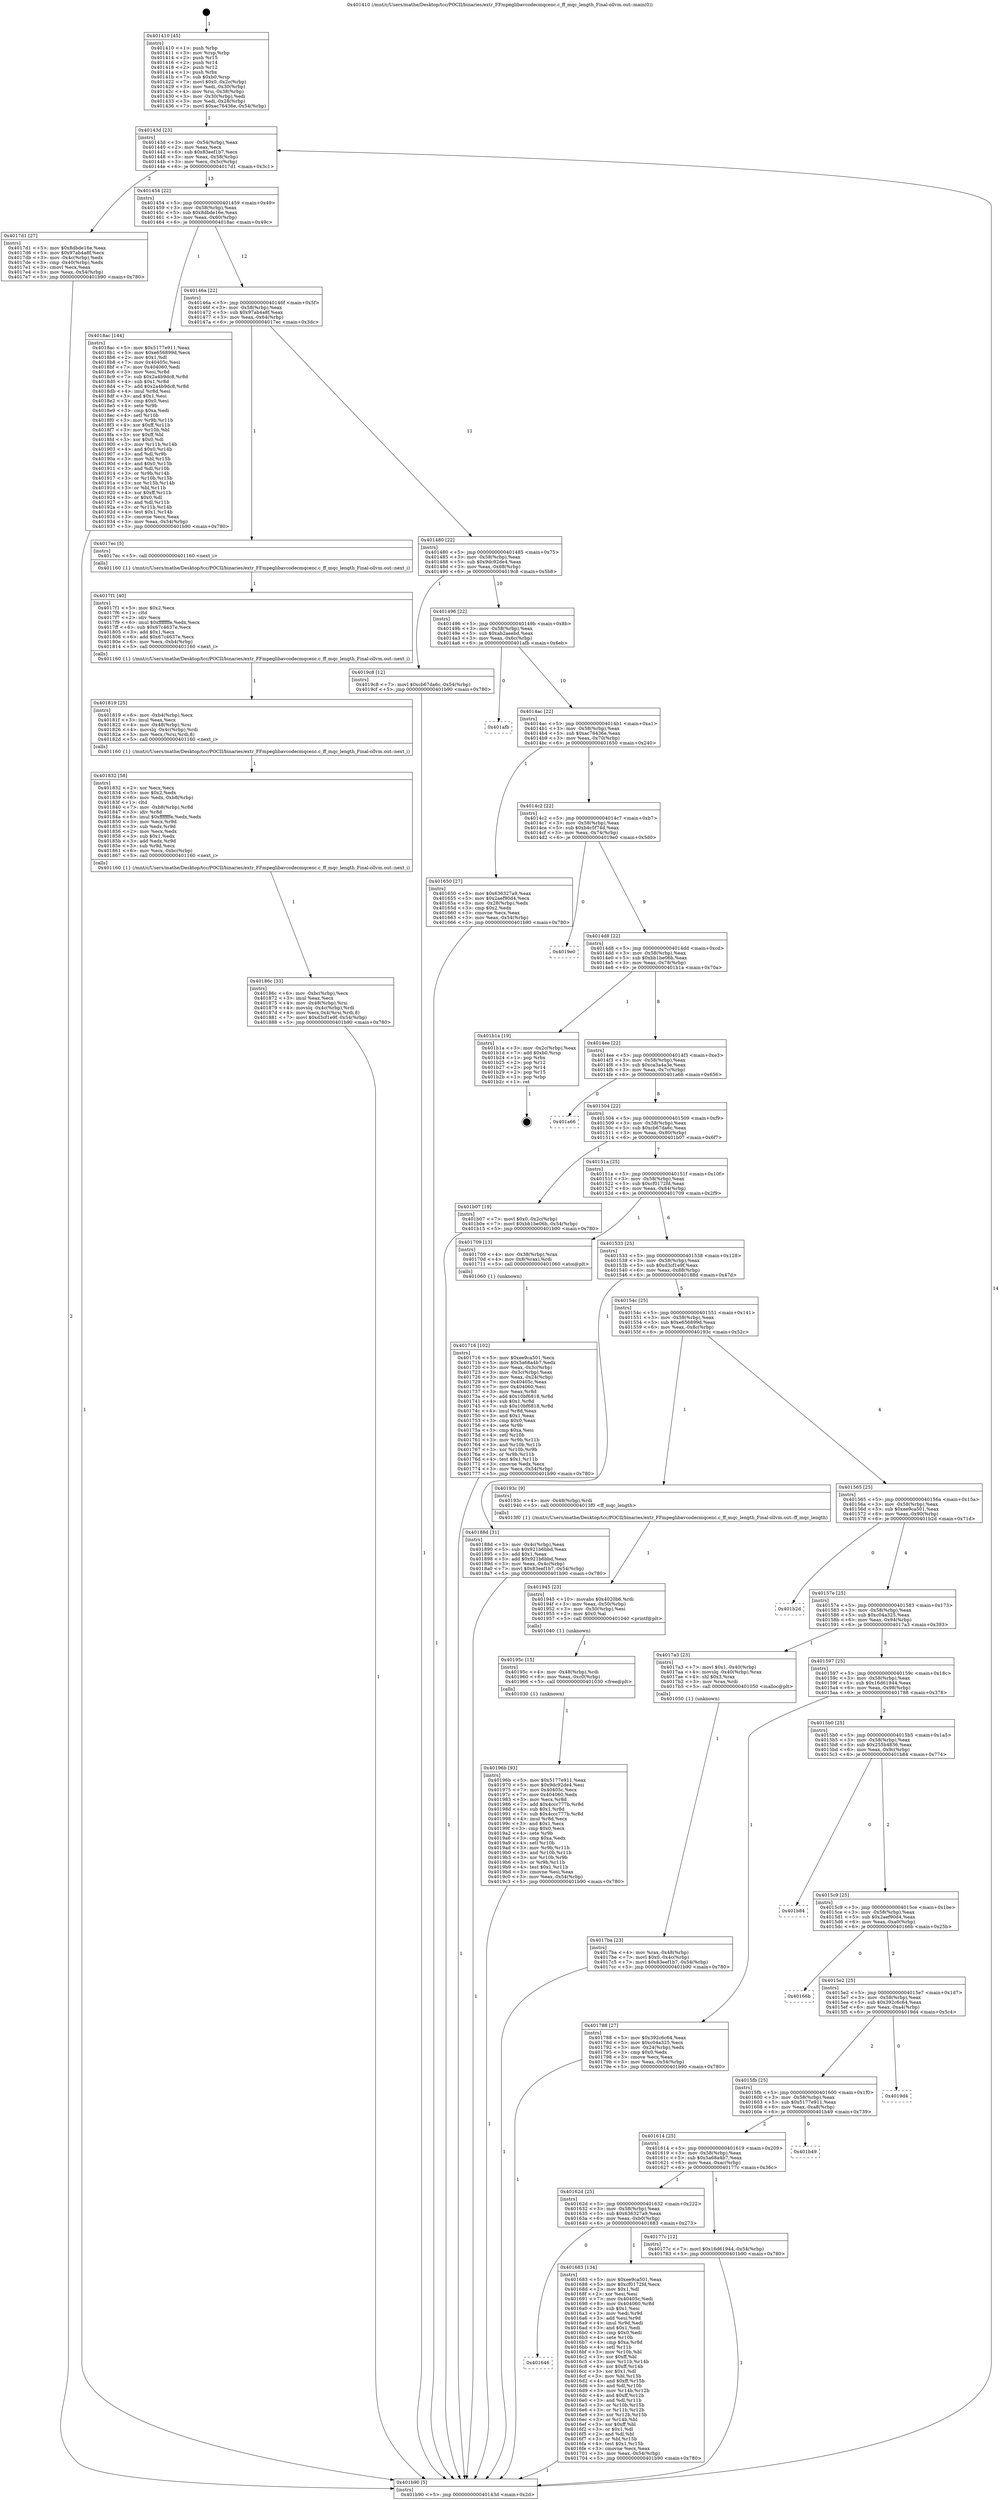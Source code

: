digraph "0x401410" {
  label = "0x401410 (/mnt/c/Users/mathe/Desktop/tcc/POCII/binaries/extr_FFmpeglibavcodecmqcenc.c_ff_mqc_length_Final-ollvm.out::main(0))"
  labelloc = "t"
  node[shape=record]

  Entry [label="",width=0.3,height=0.3,shape=circle,fillcolor=black,style=filled]
  "0x40143d" [label="{
     0x40143d [23]\l
     | [instrs]\l
     &nbsp;&nbsp;0x40143d \<+3\>: mov -0x54(%rbp),%eax\l
     &nbsp;&nbsp;0x401440 \<+2\>: mov %eax,%ecx\l
     &nbsp;&nbsp;0x401442 \<+6\>: sub $0x83eef1b7,%ecx\l
     &nbsp;&nbsp;0x401448 \<+3\>: mov %eax,-0x58(%rbp)\l
     &nbsp;&nbsp;0x40144b \<+3\>: mov %ecx,-0x5c(%rbp)\l
     &nbsp;&nbsp;0x40144e \<+6\>: je 00000000004017d1 \<main+0x3c1\>\l
  }"]
  "0x4017d1" [label="{
     0x4017d1 [27]\l
     | [instrs]\l
     &nbsp;&nbsp;0x4017d1 \<+5\>: mov $0x8dbde16e,%eax\l
     &nbsp;&nbsp;0x4017d6 \<+5\>: mov $0x97ab4a8f,%ecx\l
     &nbsp;&nbsp;0x4017db \<+3\>: mov -0x4c(%rbp),%edx\l
     &nbsp;&nbsp;0x4017de \<+3\>: cmp -0x40(%rbp),%edx\l
     &nbsp;&nbsp;0x4017e1 \<+3\>: cmovl %ecx,%eax\l
     &nbsp;&nbsp;0x4017e4 \<+3\>: mov %eax,-0x54(%rbp)\l
     &nbsp;&nbsp;0x4017e7 \<+5\>: jmp 0000000000401b90 \<main+0x780\>\l
  }"]
  "0x401454" [label="{
     0x401454 [22]\l
     | [instrs]\l
     &nbsp;&nbsp;0x401454 \<+5\>: jmp 0000000000401459 \<main+0x49\>\l
     &nbsp;&nbsp;0x401459 \<+3\>: mov -0x58(%rbp),%eax\l
     &nbsp;&nbsp;0x40145c \<+5\>: sub $0x8dbde16e,%eax\l
     &nbsp;&nbsp;0x401461 \<+3\>: mov %eax,-0x60(%rbp)\l
     &nbsp;&nbsp;0x401464 \<+6\>: je 00000000004018ac \<main+0x49c\>\l
  }"]
  Exit [label="",width=0.3,height=0.3,shape=circle,fillcolor=black,style=filled,peripheries=2]
  "0x4018ac" [label="{
     0x4018ac [144]\l
     | [instrs]\l
     &nbsp;&nbsp;0x4018ac \<+5\>: mov $0x5177e911,%eax\l
     &nbsp;&nbsp;0x4018b1 \<+5\>: mov $0xe656899d,%ecx\l
     &nbsp;&nbsp;0x4018b6 \<+2\>: mov $0x1,%dl\l
     &nbsp;&nbsp;0x4018b8 \<+7\>: mov 0x40405c,%esi\l
     &nbsp;&nbsp;0x4018bf \<+7\>: mov 0x404060,%edi\l
     &nbsp;&nbsp;0x4018c6 \<+3\>: mov %esi,%r8d\l
     &nbsp;&nbsp;0x4018c9 \<+7\>: sub $0x2a4b9dc8,%r8d\l
     &nbsp;&nbsp;0x4018d0 \<+4\>: sub $0x1,%r8d\l
     &nbsp;&nbsp;0x4018d4 \<+7\>: add $0x2a4b9dc8,%r8d\l
     &nbsp;&nbsp;0x4018db \<+4\>: imul %r8d,%esi\l
     &nbsp;&nbsp;0x4018df \<+3\>: and $0x1,%esi\l
     &nbsp;&nbsp;0x4018e2 \<+3\>: cmp $0x0,%esi\l
     &nbsp;&nbsp;0x4018e5 \<+4\>: sete %r9b\l
     &nbsp;&nbsp;0x4018e9 \<+3\>: cmp $0xa,%edi\l
     &nbsp;&nbsp;0x4018ec \<+4\>: setl %r10b\l
     &nbsp;&nbsp;0x4018f0 \<+3\>: mov %r9b,%r11b\l
     &nbsp;&nbsp;0x4018f3 \<+4\>: xor $0xff,%r11b\l
     &nbsp;&nbsp;0x4018f7 \<+3\>: mov %r10b,%bl\l
     &nbsp;&nbsp;0x4018fa \<+3\>: xor $0xff,%bl\l
     &nbsp;&nbsp;0x4018fd \<+3\>: xor $0x0,%dl\l
     &nbsp;&nbsp;0x401900 \<+3\>: mov %r11b,%r14b\l
     &nbsp;&nbsp;0x401903 \<+4\>: and $0x0,%r14b\l
     &nbsp;&nbsp;0x401907 \<+3\>: and %dl,%r9b\l
     &nbsp;&nbsp;0x40190a \<+3\>: mov %bl,%r15b\l
     &nbsp;&nbsp;0x40190d \<+4\>: and $0x0,%r15b\l
     &nbsp;&nbsp;0x401911 \<+3\>: and %dl,%r10b\l
     &nbsp;&nbsp;0x401914 \<+3\>: or %r9b,%r14b\l
     &nbsp;&nbsp;0x401917 \<+3\>: or %r10b,%r15b\l
     &nbsp;&nbsp;0x40191a \<+3\>: xor %r15b,%r14b\l
     &nbsp;&nbsp;0x40191d \<+3\>: or %bl,%r11b\l
     &nbsp;&nbsp;0x401920 \<+4\>: xor $0xff,%r11b\l
     &nbsp;&nbsp;0x401924 \<+3\>: or $0x0,%dl\l
     &nbsp;&nbsp;0x401927 \<+3\>: and %dl,%r11b\l
     &nbsp;&nbsp;0x40192a \<+3\>: or %r11b,%r14b\l
     &nbsp;&nbsp;0x40192d \<+4\>: test $0x1,%r14b\l
     &nbsp;&nbsp;0x401931 \<+3\>: cmovne %ecx,%eax\l
     &nbsp;&nbsp;0x401934 \<+3\>: mov %eax,-0x54(%rbp)\l
     &nbsp;&nbsp;0x401937 \<+5\>: jmp 0000000000401b90 \<main+0x780\>\l
  }"]
  "0x40146a" [label="{
     0x40146a [22]\l
     | [instrs]\l
     &nbsp;&nbsp;0x40146a \<+5\>: jmp 000000000040146f \<main+0x5f\>\l
     &nbsp;&nbsp;0x40146f \<+3\>: mov -0x58(%rbp),%eax\l
     &nbsp;&nbsp;0x401472 \<+5\>: sub $0x97ab4a8f,%eax\l
     &nbsp;&nbsp;0x401477 \<+3\>: mov %eax,-0x64(%rbp)\l
     &nbsp;&nbsp;0x40147a \<+6\>: je 00000000004017ec \<main+0x3dc\>\l
  }"]
  "0x40196b" [label="{
     0x40196b [93]\l
     | [instrs]\l
     &nbsp;&nbsp;0x40196b \<+5\>: mov $0x5177e911,%eax\l
     &nbsp;&nbsp;0x401970 \<+5\>: mov $0x9dc92de4,%esi\l
     &nbsp;&nbsp;0x401975 \<+7\>: mov 0x40405c,%ecx\l
     &nbsp;&nbsp;0x40197c \<+7\>: mov 0x404060,%edx\l
     &nbsp;&nbsp;0x401983 \<+3\>: mov %ecx,%r8d\l
     &nbsp;&nbsp;0x401986 \<+7\>: add $0x4ccc777b,%r8d\l
     &nbsp;&nbsp;0x40198d \<+4\>: sub $0x1,%r8d\l
     &nbsp;&nbsp;0x401991 \<+7\>: sub $0x4ccc777b,%r8d\l
     &nbsp;&nbsp;0x401998 \<+4\>: imul %r8d,%ecx\l
     &nbsp;&nbsp;0x40199c \<+3\>: and $0x1,%ecx\l
     &nbsp;&nbsp;0x40199f \<+3\>: cmp $0x0,%ecx\l
     &nbsp;&nbsp;0x4019a2 \<+4\>: sete %r9b\l
     &nbsp;&nbsp;0x4019a6 \<+3\>: cmp $0xa,%edx\l
     &nbsp;&nbsp;0x4019a9 \<+4\>: setl %r10b\l
     &nbsp;&nbsp;0x4019ad \<+3\>: mov %r9b,%r11b\l
     &nbsp;&nbsp;0x4019b0 \<+3\>: and %r10b,%r11b\l
     &nbsp;&nbsp;0x4019b3 \<+3\>: xor %r10b,%r9b\l
     &nbsp;&nbsp;0x4019b6 \<+3\>: or %r9b,%r11b\l
     &nbsp;&nbsp;0x4019b9 \<+4\>: test $0x1,%r11b\l
     &nbsp;&nbsp;0x4019bd \<+3\>: cmovne %esi,%eax\l
     &nbsp;&nbsp;0x4019c0 \<+3\>: mov %eax,-0x54(%rbp)\l
     &nbsp;&nbsp;0x4019c3 \<+5\>: jmp 0000000000401b90 \<main+0x780\>\l
  }"]
  "0x4017ec" [label="{
     0x4017ec [5]\l
     | [instrs]\l
     &nbsp;&nbsp;0x4017ec \<+5\>: call 0000000000401160 \<next_i\>\l
     | [calls]\l
     &nbsp;&nbsp;0x401160 \{1\} (/mnt/c/Users/mathe/Desktop/tcc/POCII/binaries/extr_FFmpeglibavcodecmqcenc.c_ff_mqc_length_Final-ollvm.out::next_i)\l
  }"]
  "0x401480" [label="{
     0x401480 [22]\l
     | [instrs]\l
     &nbsp;&nbsp;0x401480 \<+5\>: jmp 0000000000401485 \<main+0x75\>\l
     &nbsp;&nbsp;0x401485 \<+3\>: mov -0x58(%rbp),%eax\l
     &nbsp;&nbsp;0x401488 \<+5\>: sub $0x9dc92de4,%eax\l
     &nbsp;&nbsp;0x40148d \<+3\>: mov %eax,-0x68(%rbp)\l
     &nbsp;&nbsp;0x401490 \<+6\>: je 00000000004019c8 \<main+0x5b8\>\l
  }"]
  "0x40195c" [label="{
     0x40195c [15]\l
     | [instrs]\l
     &nbsp;&nbsp;0x40195c \<+4\>: mov -0x48(%rbp),%rdi\l
     &nbsp;&nbsp;0x401960 \<+6\>: mov %eax,-0xc0(%rbp)\l
     &nbsp;&nbsp;0x401966 \<+5\>: call 0000000000401030 \<free@plt\>\l
     | [calls]\l
     &nbsp;&nbsp;0x401030 \{1\} (unknown)\l
  }"]
  "0x4019c8" [label="{
     0x4019c8 [12]\l
     | [instrs]\l
     &nbsp;&nbsp;0x4019c8 \<+7\>: movl $0xcb67da6c,-0x54(%rbp)\l
     &nbsp;&nbsp;0x4019cf \<+5\>: jmp 0000000000401b90 \<main+0x780\>\l
  }"]
  "0x401496" [label="{
     0x401496 [22]\l
     | [instrs]\l
     &nbsp;&nbsp;0x401496 \<+5\>: jmp 000000000040149b \<main+0x8b\>\l
     &nbsp;&nbsp;0x40149b \<+3\>: mov -0x58(%rbp),%eax\l
     &nbsp;&nbsp;0x40149e \<+5\>: sub $0xab2aeebd,%eax\l
     &nbsp;&nbsp;0x4014a3 \<+3\>: mov %eax,-0x6c(%rbp)\l
     &nbsp;&nbsp;0x4014a6 \<+6\>: je 0000000000401afb \<main+0x6eb\>\l
  }"]
  "0x401945" [label="{
     0x401945 [23]\l
     | [instrs]\l
     &nbsp;&nbsp;0x401945 \<+10\>: movabs $0x4020b6,%rdi\l
     &nbsp;&nbsp;0x40194f \<+3\>: mov %eax,-0x50(%rbp)\l
     &nbsp;&nbsp;0x401952 \<+3\>: mov -0x50(%rbp),%esi\l
     &nbsp;&nbsp;0x401955 \<+2\>: mov $0x0,%al\l
     &nbsp;&nbsp;0x401957 \<+5\>: call 0000000000401040 \<printf@plt\>\l
     | [calls]\l
     &nbsp;&nbsp;0x401040 \{1\} (unknown)\l
  }"]
  "0x401afb" [label="{
     0x401afb\l
  }", style=dashed]
  "0x4014ac" [label="{
     0x4014ac [22]\l
     | [instrs]\l
     &nbsp;&nbsp;0x4014ac \<+5\>: jmp 00000000004014b1 \<main+0xa1\>\l
     &nbsp;&nbsp;0x4014b1 \<+3\>: mov -0x58(%rbp),%eax\l
     &nbsp;&nbsp;0x4014b4 \<+5\>: sub $0xac76436e,%eax\l
     &nbsp;&nbsp;0x4014b9 \<+3\>: mov %eax,-0x70(%rbp)\l
     &nbsp;&nbsp;0x4014bc \<+6\>: je 0000000000401650 \<main+0x240\>\l
  }"]
  "0x40186c" [label="{
     0x40186c [33]\l
     | [instrs]\l
     &nbsp;&nbsp;0x40186c \<+6\>: mov -0xbc(%rbp),%ecx\l
     &nbsp;&nbsp;0x401872 \<+3\>: imul %eax,%ecx\l
     &nbsp;&nbsp;0x401875 \<+4\>: mov -0x48(%rbp),%rsi\l
     &nbsp;&nbsp;0x401879 \<+4\>: movslq -0x4c(%rbp),%rdi\l
     &nbsp;&nbsp;0x40187d \<+4\>: mov %ecx,0x4(%rsi,%rdi,8)\l
     &nbsp;&nbsp;0x401881 \<+7\>: movl $0xd3cf1e9f,-0x54(%rbp)\l
     &nbsp;&nbsp;0x401888 \<+5\>: jmp 0000000000401b90 \<main+0x780\>\l
  }"]
  "0x401650" [label="{
     0x401650 [27]\l
     | [instrs]\l
     &nbsp;&nbsp;0x401650 \<+5\>: mov $0x636327a9,%eax\l
     &nbsp;&nbsp;0x401655 \<+5\>: mov $0x2aef90d4,%ecx\l
     &nbsp;&nbsp;0x40165a \<+3\>: mov -0x28(%rbp),%edx\l
     &nbsp;&nbsp;0x40165d \<+3\>: cmp $0x2,%edx\l
     &nbsp;&nbsp;0x401660 \<+3\>: cmovne %ecx,%eax\l
     &nbsp;&nbsp;0x401663 \<+3\>: mov %eax,-0x54(%rbp)\l
     &nbsp;&nbsp;0x401666 \<+5\>: jmp 0000000000401b90 \<main+0x780\>\l
  }"]
  "0x4014c2" [label="{
     0x4014c2 [22]\l
     | [instrs]\l
     &nbsp;&nbsp;0x4014c2 \<+5\>: jmp 00000000004014c7 \<main+0xb7\>\l
     &nbsp;&nbsp;0x4014c7 \<+3\>: mov -0x58(%rbp),%eax\l
     &nbsp;&nbsp;0x4014ca \<+5\>: sub $0xb4c5f74d,%eax\l
     &nbsp;&nbsp;0x4014cf \<+3\>: mov %eax,-0x74(%rbp)\l
     &nbsp;&nbsp;0x4014d2 \<+6\>: je 00000000004019e0 \<main+0x5d0\>\l
  }"]
  "0x401b90" [label="{
     0x401b90 [5]\l
     | [instrs]\l
     &nbsp;&nbsp;0x401b90 \<+5\>: jmp 000000000040143d \<main+0x2d\>\l
  }"]
  "0x401410" [label="{
     0x401410 [45]\l
     | [instrs]\l
     &nbsp;&nbsp;0x401410 \<+1\>: push %rbp\l
     &nbsp;&nbsp;0x401411 \<+3\>: mov %rsp,%rbp\l
     &nbsp;&nbsp;0x401414 \<+2\>: push %r15\l
     &nbsp;&nbsp;0x401416 \<+2\>: push %r14\l
     &nbsp;&nbsp;0x401418 \<+2\>: push %r12\l
     &nbsp;&nbsp;0x40141a \<+1\>: push %rbx\l
     &nbsp;&nbsp;0x40141b \<+7\>: sub $0xb0,%rsp\l
     &nbsp;&nbsp;0x401422 \<+7\>: movl $0x0,-0x2c(%rbp)\l
     &nbsp;&nbsp;0x401429 \<+3\>: mov %edi,-0x30(%rbp)\l
     &nbsp;&nbsp;0x40142c \<+4\>: mov %rsi,-0x38(%rbp)\l
     &nbsp;&nbsp;0x401430 \<+3\>: mov -0x30(%rbp),%edi\l
     &nbsp;&nbsp;0x401433 \<+3\>: mov %edi,-0x28(%rbp)\l
     &nbsp;&nbsp;0x401436 \<+7\>: movl $0xac76436e,-0x54(%rbp)\l
  }"]
  "0x401832" [label="{
     0x401832 [58]\l
     | [instrs]\l
     &nbsp;&nbsp;0x401832 \<+2\>: xor %ecx,%ecx\l
     &nbsp;&nbsp;0x401834 \<+5\>: mov $0x2,%edx\l
     &nbsp;&nbsp;0x401839 \<+6\>: mov %edx,-0xb8(%rbp)\l
     &nbsp;&nbsp;0x40183f \<+1\>: cltd\l
     &nbsp;&nbsp;0x401840 \<+7\>: mov -0xb8(%rbp),%r8d\l
     &nbsp;&nbsp;0x401847 \<+3\>: idiv %r8d\l
     &nbsp;&nbsp;0x40184a \<+6\>: imul $0xfffffffe,%edx,%edx\l
     &nbsp;&nbsp;0x401850 \<+3\>: mov %ecx,%r9d\l
     &nbsp;&nbsp;0x401853 \<+3\>: sub %edx,%r9d\l
     &nbsp;&nbsp;0x401856 \<+2\>: mov %ecx,%edx\l
     &nbsp;&nbsp;0x401858 \<+3\>: sub $0x1,%edx\l
     &nbsp;&nbsp;0x40185b \<+3\>: add %edx,%r9d\l
     &nbsp;&nbsp;0x40185e \<+3\>: sub %r9d,%ecx\l
     &nbsp;&nbsp;0x401861 \<+6\>: mov %ecx,-0xbc(%rbp)\l
     &nbsp;&nbsp;0x401867 \<+5\>: call 0000000000401160 \<next_i\>\l
     | [calls]\l
     &nbsp;&nbsp;0x401160 \{1\} (/mnt/c/Users/mathe/Desktop/tcc/POCII/binaries/extr_FFmpeglibavcodecmqcenc.c_ff_mqc_length_Final-ollvm.out::next_i)\l
  }"]
  "0x4019e0" [label="{
     0x4019e0\l
  }", style=dashed]
  "0x4014d8" [label="{
     0x4014d8 [22]\l
     | [instrs]\l
     &nbsp;&nbsp;0x4014d8 \<+5\>: jmp 00000000004014dd \<main+0xcd\>\l
     &nbsp;&nbsp;0x4014dd \<+3\>: mov -0x58(%rbp),%eax\l
     &nbsp;&nbsp;0x4014e0 \<+5\>: sub $0xbb1be06b,%eax\l
     &nbsp;&nbsp;0x4014e5 \<+3\>: mov %eax,-0x78(%rbp)\l
     &nbsp;&nbsp;0x4014e8 \<+6\>: je 0000000000401b1a \<main+0x70a\>\l
  }"]
  "0x401819" [label="{
     0x401819 [25]\l
     | [instrs]\l
     &nbsp;&nbsp;0x401819 \<+6\>: mov -0xb4(%rbp),%ecx\l
     &nbsp;&nbsp;0x40181f \<+3\>: imul %eax,%ecx\l
     &nbsp;&nbsp;0x401822 \<+4\>: mov -0x48(%rbp),%rsi\l
     &nbsp;&nbsp;0x401826 \<+4\>: movslq -0x4c(%rbp),%rdi\l
     &nbsp;&nbsp;0x40182a \<+3\>: mov %ecx,(%rsi,%rdi,8)\l
     &nbsp;&nbsp;0x40182d \<+5\>: call 0000000000401160 \<next_i\>\l
     | [calls]\l
     &nbsp;&nbsp;0x401160 \{1\} (/mnt/c/Users/mathe/Desktop/tcc/POCII/binaries/extr_FFmpeglibavcodecmqcenc.c_ff_mqc_length_Final-ollvm.out::next_i)\l
  }"]
  "0x401b1a" [label="{
     0x401b1a [19]\l
     | [instrs]\l
     &nbsp;&nbsp;0x401b1a \<+3\>: mov -0x2c(%rbp),%eax\l
     &nbsp;&nbsp;0x401b1d \<+7\>: add $0xb0,%rsp\l
     &nbsp;&nbsp;0x401b24 \<+1\>: pop %rbx\l
     &nbsp;&nbsp;0x401b25 \<+2\>: pop %r12\l
     &nbsp;&nbsp;0x401b27 \<+2\>: pop %r14\l
     &nbsp;&nbsp;0x401b29 \<+2\>: pop %r15\l
     &nbsp;&nbsp;0x401b2b \<+1\>: pop %rbp\l
     &nbsp;&nbsp;0x401b2c \<+1\>: ret\l
  }"]
  "0x4014ee" [label="{
     0x4014ee [22]\l
     | [instrs]\l
     &nbsp;&nbsp;0x4014ee \<+5\>: jmp 00000000004014f3 \<main+0xe3\>\l
     &nbsp;&nbsp;0x4014f3 \<+3\>: mov -0x58(%rbp),%eax\l
     &nbsp;&nbsp;0x4014f6 \<+5\>: sub $0xca3a4a3e,%eax\l
     &nbsp;&nbsp;0x4014fb \<+3\>: mov %eax,-0x7c(%rbp)\l
     &nbsp;&nbsp;0x4014fe \<+6\>: je 0000000000401a66 \<main+0x656\>\l
  }"]
  "0x4017f1" [label="{
     0x4017f1 [40]\l
     | [instrs]\l
     &nbsp;&nbsp;0x4017f1 \<+5\>: mov $0x2,%ecx\l
     &nbsp;&nbsp;0x4017f6 \<+1\>: cltd\l
     &nbsp;&nbsp;0x4017f7 \<+2\>: idiv %ecx\l
     &nbsp;&nbsp;0x4017f9 \<+6\>: imul $0xfffffffe,%edx,%ecx\l
     &nbsp;&nbsp;0x4017ff \<+6\>: sub $0x67c4637e,%ecx\l
     &nbsp;&nbsp;0x401805 \<+3\>: add $0x1,%ecx\l
     &nbsp;&nbsp;0x401808 \<+6\>: add $0x67c4637e,%ecx\l
     &nbsp;&nbsp;0x40180e \<+6\>: mov %ecx,-0xb4(%rbp)\l
     &nbsp;&nbsp;0x401814 \<+5\>: call 0000000000401160 \<next_i\>\l
     | [calls]\l
     &nbsp;&nbsp;0x401160 \{1\} (/mnt/c/Users/mathe/Desktop/tcc/POCII/binaries/extr_FFmpeglibavcodecmqcenc.c_ff_mqc_length_Final-ollvm.out::next_i)\l
  }"]
  "0x401a66" [label="{
     0x401a66\l
  }", style=dashed]
  "0x401504" [label="{
     0x401504 [22]\l
     | [instrs]\l
     &nbsp;&nbsp;0x401504 \<+5\>: jmp 0000000000401509 \<main+0xf9\>\l
     &nbsp;&nbsp;0x401509 \<+3\>: mov -0x58(%rbp),%eax\l
     &nbsp;&nbsp;0x40150c \<+5\>: sub $0xcb67da6c,%eax\l
     &nbsp;&nbsp;0x401511 \<+3\>: mov %eax,-0x80(%rbp)\l
     &nbsp;&nbsp;0x401514 \<+6\>: je 0000000000401b07 \<main+0x6f7\>\l
  }"]
  "0x4017ba" [label="{
     0x4017ba [23]\l
     | [instrs]\l
     &nbsp;&nbsp;0x4017ba \<+4\>: mov %rax,-0x48(%rbp)\l
     &nbsp;&nbsp;0x4017be \<+7\>: movl $0x0,-0x4c(%rbp)\l
     &nbsp;&nbsp;0x4017c5 \<+7\>: movl $0x83eef1b7,-0x54(%rbp)\l
     &nbsp;&nbsp;0x4017cc \<+5\>: jmp 0000000000401b90 \<main+0x780\>\l
  }"]
  "0x401b07" [label="{
     0x401b07 [19]\l
     | [instrs]\l
     &nbsp;&nbsp;0x401b07 \<+7\>: movl $0x0,-0x2c(%rbp)\l
     &nbsp;&nbsp;0x401b0e \<+7\>: movl $0xbb1be06b,-0x54(%rbp)\l
     &nbsp;&nbsp;0x401b15 \<+5\>: jmp 0000000000401b90 \<main+0x780\>\l
  }"]
  "0x40151a" [label="{
     0x40151a [25]\l
     | [instrs]\l
     &nbsp;&nbsp;0x40151a \<+5\>: jmp 000000000040151f \<main+0x10f\>\l
     &nbsp;&nbsp;0x40151f \<+3\>: mov -0x58(%rbp),%eax\l
     &nbsp;&nbsp;0x401522 \<+5\>: sub $0xcf0172fd,%eax\l
     &nbsp;&nbsp;0x401527 \<+6\>: mov %eax,-0x84(%rbp)\l
     &nbsp;&nbsp;0x40152d \<+6\>: je 0000000000401709 \<main+0x2f9\>\l
  }"]
  "0x401716" [label="{
     0x401716 [102]\l
     | [instrs]\l
     &nbsp;&nbsp;0x401716 \<+5\>: mov $0xee9ca501,%ecx\l
     &nbsp;&nbsp;0x40171b \<+5\>: mov $0x5a68a4b7,%edx\l
     &nbsp;&nbsp;0x401720 \<+3\>: mov %eax,-0x3c(%rbp)\l
     &nbsp;&nbsp;0x401723 \<+3\>: mov -0x3c(%rbp),%eax\l
     &nbsp;&nbsp;0x401726 \<+3\>: mov %eax,-0x24(%rbp)\l
     &nbsp;&nbsp;0x401729 \<+7\>: mov 0x40405c,%eax\l
     &nbsp;&nbsp;0x401730 \<+7\>: mov 0x404060,%esi\l
     &nbsp;&nbsp;0x401737 \<+3\>: mov %eax,%r8d\l
     &nbsp;&nbsp;0x40173a \<+7\>: add $0x10bf6818,%r8d\l
     &nbsp;&nbsp;0x401741 \<+4\>: sub $0x1,%r8d\l
     &nbsp;&nbsp;0x401745 \<+7\>: sub $0x10bf6818,%r8d\l
     &nbsp;&nbsp;0x40174c \<+4\>: imul %r8d,%eax\l
     &nbsp;&nbsp;0x401750 \<+3\>: and $0x1,%eax\l
     &nbsp;&nbsp;0x401753 \<+3\>: cmp $0x0,%eax\l
     &nbsp;&nbsp;0x401756 \<+4\>: sete %r9b\l
     &nbsp;&nbsp;0x40175a \<+3\>: cmp $0xa,%esi\l
     &nbsp;&nbsp;0x40175d \<+4\>: setl %r10b\l
     &nbsp;&nbsp;0x401761 \<+3\>: mov %r9b,%r11b\l
     &nbsp;&nbsp;0x401764 \<+3\>: and %r10b,%r11b\l
     &nbsp;&nbsp;0x401767 \<+3\>: xor %r10b,%r9b\l
     &nbsp;&nbsp;0x40176a \<+3\>: or %r9b,%r11b\l
     &nbsp;&nbsp;0x40176d \<+4\>: test $0x1,%r11b\l
     &nbsp;&nbsp;0x401771 \<+3\>: cmovne %edx,%ecx\l
     &nbsp;&nbsp;0x401774 \<+3\>: mov %ecx,-0x54(%rbp)\l
     &nbsp;&nbsp;0x401777 \<+5\>: jmp 0000000000401b90 \<main+0x780\>\l
  }"]
  "0x401709" [label="{
     0x401709 [13]\l
     | [instrs]\l
     &nbsp;&nbsp;0x401709 \<+4\>: mov -0x38(%rbp),%rax\l
     &nbsp;&nbsp;0x40170d \<+4\>: mov 0x8(%rax),%rdi\l
     &nbsp;&nbsp;0x401711 \<+5\>: call 0000000000401060 \<atoi@plt\>\l
     | [calls]\l
     &nbsp;&nbsp;0x401060 \{1\} (unknown)\l
  }"]
  "0x401533" [label="{
     0x401533 [25]\l
     | [instrs]\l
     &nbsp;&nbsp;0x401533 \<+5\>: jmp 0000000000401538 \<main+0x128\>\l
     &nbsp;&nbsp;0x401538 \<+3\>: mov -0x58(%rbp),%eax\l
     &nbsp;&nbsp;0x40153b \<+5\>: sub $0xd3cf1e9f,%eax\l
     &nbsp;&nbsp;0x401540 \<+6\>: mov %eax,-0x88(%rbp)\l
     &nbsp;&nbsp;0x401546 \<+6\>: je 000000000040188d \<main+0x47d\>\l
  }"]
  "0x401646" [label="{
     0x401646\l
  }", style=dashed]
  "0x40188d" [label="{
     0x40188d [31]\l
     | [instrs]\l
     &nbsp;&nbsp;0x40188d \<+3\>: mov -0x4c(%rbp),%eax\l
     &nbsp;&nbsp;0x401890 \<+5\>: sub $0x921b6bbd,%eax\l
     &nbsp;&nbsp;0x401895 \<+3\>: add $0x1,%eax\l
     &nbsp;&nbsp;0x401898 \<+5\>: add $0x921b6bbd,%eax\l
     &nbsp;&nbsp;0x40189d \<+3\>: mov %eax,-0x4c(%rbp)\l
     &nbsp;&nbsp;0x4018a0 \<+7\>: movl $0x83eef1b7,-0x54(%rbp)\l
     &nbsp;&nbsp;0x4018a7 \<+5\>: jmp 0000000000401b90 \<main+0x780\>\l
  }"]
  "0x40154c" [label="{
     0x40154c [25]\l
     | [instrs]\l
     &nbsp;&nbsp;0x40154c \<+5\>: jmp 0000000000401551 \<main+0x141\>\l
     &nbsp;&nbsp;0x401551 \<+3\>: mov -0x58(%rbp),%eax\l
     &nbsp;&nbsp;0x401554 \<+5\>: sub $0xe656899d,%eax\l
     &nbsp;&nbsp;0x401559 \<+6\>: mov %eax,-0x8c(%rbp)\l
     &nbsp;&nbsp;0x40155f \<+6\>: je 000000000040193c \<main+0x52c\>\l
  }"]
  "0x401683" [label="{
     0x401683 [134]\l
     | [instrs]\l
     &nbsp;&nbsp;0x401683 \<+5\>: mov $0xee9ca501,%eax\l
     &nbsp;&nbsp;0x401688 \<+5\>: mov $0xcf0172fd,%ecx\l
     &nbsp;&nbsp;0x40168d \<+2\>: mov $0x1,%dl\l
     &nbsp;&nbsp;0x40168f \<+2\>: xor %esi,%esi\l
     &nbsp;&nbsp;0x401691 \<+7\>: mov 0x40405c,%edi\l
     &nbsp;&nbsp;0x401698 \<+8\>: mov 0x404060,%r8d\l
     &nbsp;&nbsp;0x4016a0 \<+3\>: sub $0x1,%esi\l
     &nbsp;&nbsp;0x4016a3 \<+3\>: mov %edi,%r9d\l
     &nbsp;&nbsp;0x4016a6 \<+3\>: add %esi,%r9d\l
     &nbsp;&nbsp;0x4016a9 \<+4\>: imul %r9d,%edi\l
     &nbsp;&nbsp;0x4016ad \<+3\>: and $0x1,%edi\l
     &nbsp;&nbsp;0x4016b0 \<+3\>: cmp $0x0,%edi\l
     &nbsp;&nbsp;0x4016b3 \<+4\>: sete %r10b\l
     &nbsp;&nbsp;0x4016b7 \<+4\>: cmp $0xa,%r8d\l
     &nbsp;&nbsp;0x4016bb \<+4\>: setl %r11b\l
     &nbsp;&nbsp;0x4016bf \<+3\>: mov %r10b,%bl\l
     &nbsp;&nbsp;0x4016c2 \<+3\>: xor $0xff,%bl\l
     &nbsp;&nbsp;0x4016c5 \<+3\>: mov %r11b,%r14b\l
     &nbsp;&nbsp;0x4016c8 \<+4\>: xor $0xff,%r14b\l
     &nbsp;&nbsp;0x4016cc \<+3\>: xor $0x1,%dl\l
     &nbsp;&nbsp;0x4016cf \<+3\>: mov %bl,%r15b\l
     &nbsp;&nbsp;0x4016d2 \<+4\>: and $0xff,%r15b\l
     &nbsp;&nbsp;0x4016d6 \<+3\>: and %dl,%r10b\l
     &nbsp;&nbsp;0x4016d9 \<+3\>: mov %r14b,%r12b\l
     &nbsp;&nbsp;0x4016dc \<+4\>: and $0xff,%r12b\l
     &nbsp;&nbsp;0x4016e0 \<+3\>: and %dl,%r11b\l
     &nbsp;&nbsp;0x4016e3 \<+3\>: or %r10b,%r15b\l
     &nbsp;&nbsp;0x4016e6 \<+3\>: or %r11b,%r12b\l
     &nbsp;&nbsp;0x4016e9 \<+3\>: xor %r12b,%r15b\l
     &nbsp;&nbsp;0x4016ec \<+3\>: or %r14b,%bl\l
     &nbsp;&nbsp;0x4016ef \<+3\>: xor $0xff,%bl\l
     &nbsp;&nbsp;0x4016f2 \<+3\>: or $0x1,%dl\l
     &nbsp;&nbsp;0x4016f5 \<+2\>: and %dl,%bl\l
     &nbsp;&nbsp;0x4016f7 \<+3\>: or %bl,%r15b\l
     &nbsp;&nbsp;0x4016fa \<+4\>: test $0x1,%r15b\l
     &nbsp;&nbsp;0x4016fe \<+3\>: cmovne %ecx,%eax\l
     &nbsp;&nbsp;0x401701 \<+3\>: mov %eax,-0x54(%rbp)\l
     &nbsp;&nbsp;0x401704 \<+5\>: jmp 0000000000401b90 \<main+0x780\>\l
  }"]
  "0x40193c" [label="{
     0x40193c [9]\l
     | [instrs]\l
     &nbsp;&nbsp;0x40193c \<+4\>: mov -0x48(%rbp),%rdi\l
     &nbsp;&nbsp;0x401940 \<+5\>: call 00000000004013f0 \<ff_mqc_length\>\l
     | [calls]\l
     &nbsp;&nbsp;0x4013f0 \{1\} (/mnt/c/Users/mathe/Desktop/tcc/POCII/binaries/extr_FFmpeglibavcodecmqcenc.c_ff_mqc_length_Final-ollvm.out::ff_mqc_length)\l
  }"]
  "0x401565" [label="{
     0x401565 [25]\l
     | [instrs]\l
     &nbsp;&nbsp;0x401565 \<+5\>: jmp 000000000040156a \<main+0x15a\>\l
     &nbsp;&nbsp;0x40156a \<+3\>: mov -0x58(%rbp),%eax\l
     &nbsp;&nbsp;0x40156d \<+5\>: sub $0xee9ca501,%eax\l
     &nbsp;&nbsp;0x401572 \<+6\>: mov %eax,-0x90(%rbp)\l
     &nbsp;&nbsp;0x401578 \<+6\>: je 0000000000401b2d \<main+0x71d\>\l
  }"]
  "0x40162d" [label="{
     0x40162d [25]\l
     | [instrs]\l
     &nbsp;&nbsp;0x40162d \<+5\>: jmp 0000000000401632 \<main+0x222\>\l
     &nbsp;&nbsp;0x401632 \<+3\>: mov -0x58(%rbp),%eax\l
     &nbsp;&nbsp;0x401635 \<+5\>: sub $0x636327a9,%eax\l
     &nbsp;&nbsp;0x40163a \<+6\>: mov %eax,-0xb0(%rbp)\l
     &nbsp;&nbsp;0x401640 \<+6\>: je 0000000000401683 \<main+0x273\>\l
  }"]
  "0x401b2d" [label="{
     0x401b2d\l
  }", style=dashed]
  "0x40157e" [label="{
     0x40157e [25]\l
     | [instrs]\l
     &nbsp;&nbsp;0x40157e \<+5\>: jmp 0000000000401583 \<main+0x173\>\l
     &nbsp;&nbsp;0x401583 \<+3\>: mov -0x58(%rbp),%eax\l
     &nbsp;&nbsp;0x401586 \<+5\>: sub $0xc04a325,%eax\l
     &nbsp;&nbsp;0x40158b \<+6\>: mov %eax,-0x94(%rbp)\l
     &nbsp;&nbsp;0x401591 \<+6\>: je 00000000004017a3 \<main+0x393\>\l
  }"]
  "0x40177c" [label="{
     0x40177c [12]\l
     | [instrs]\l
     &nbsp;&nbsp;0x40177c \<+7\>: movl $0x16d61944,-0x54(%rbp)\l
     &nbsp;&nbsp;0x401783 \<+5\>: jmp 0000000000401b90 \<main+0x780\>\l
  }"]
  "0x4017a3" [label="{
     0x4017a3 [23]\l
     | [instrs]\l
     &nbsp;&nbsp;0x4017a3 \<+7\>: movl $0x1,-0x40(%rbp)\l
     &nbsp;&nbsp;0x4017aa \<+4\>: movslq -0x40(%rbp),%rax\l
     &nbsp;&nbsp;0x4017ae \<+4\>: shl $0x3,%rax\l
     &nbsp;&nbsp;0x4017b2 \<+3\>: mov %rax,%rdi\l
     &nbsp;&nbsp;0x4017b5 \<+5\>: call 0000000000401050 \<malloc@plt\>\l
     | [calls]\l
     &nbsp;&nbsp;0x401050 \{1\} (unknown)\l
  }"]
  "0x401597" [label="{
     0x401597 [25]\l
     | [instrs]\l
     &nbsp;&nbsp;0x401597 \<+5\>: jmp 000000000040159c \<main+0x18c\>\l
     &nbsp;&nbsp;0x40159c \<+3\>: mov -0x58(%rbp),%eax\l
     &nbsp;&nbsp;0x40159f \<+5\>: sub $0x16d61944,%eax\l
     &nbsp;&nbsp;0x4015a4 \<+6\>: mov %eax,-0x98(%rbp)\l
     &nbsp;&nbsp;0x4015aa \<+6\>: je 0000000000401788 \<main+0x378\>\l
  }"]
  "0x401614" [label="{
     0x401614 [25]\l
     | [instrs]\l
     &nbsp;&nbsp;0x401614 \<+5\>: jmp 0000000000401619 \<main+0x209\>\l
     &nbsp;&nbsp;0x401619 \<+3\>: mov -0x58(%rbp),%eax\l
     &nbsp;&nbsp;0x40161c \<+5\>: sub $0x5a68a4b7,%eax\l
     &nbsp;&nbsp;0x401621 \<+6\>: mov %eax,-0xac(%rbp)\l
     &nbsp;&nbsp;0x401627 \<+6\>: je 000000000040177c \<main+0x36c\>\l
  }"]
  "0x401788" [label="{
     0x401788 [27]\l
     | [instrs]\l
     &nbsp;&nbsp;0x401788 \<+5\>: mov $0x392c6c64,%eax\l
     &nbsp;&nbsp;0x40178d \<+5\>: mov $0xc04a325,%ecx\l
     &nbsp;&nbsp;0x401792 \<+3\>: mov -0x24(%rbp),%edx\l
     &nbsp;&nbsp;0x401795 \<+3\>: cmp $0x0,%edx\l
     &nbsp;&nbsp;0x401798 \<+3\>: cmove %ecx,%eax\l
     &nbsp;&nbsp;0x40179b \<+3\>: mov %eax,-0x54(%rbp)\l
     &nbsp;&nbsp;0x40179e \<+5\>: jmp 0000000000401b90 \<main+0x780\>\l
  }"]
  "0x4015b0" [label="{
     0x4015b0 [25]\l
     | [instrs]\l
     &nbsp;&nbsp;0x4015b0 \<+5\>: jmp 00000000004015b5 \<main+0x1a5\>\l
     &nbsp;&nbsp;0x4015b5 \<+3\>: mov -0x58(%rbp),%eax\l
     &nbsp;&nbsp;0x4015b8 \<+5\>: sub $0x255b4836,%eax\l
     &nbsp;&nbsp;0x4015bd \<+6\>: mov %eax,-0x9c(%rbp)\l
     &nbsp;&nbsp;0x4015c3 \<+6\>: je 0000000000401b84 \<main+0x774\>\l
  }"]
  "0x401b49" [label="{
     0x401b49\l
  }", style=dashed]
  "0x401b84" [label="{
     0x401b84\l
  }", style=dashed]
  "0x4015c9" [label="{
     0x4015c9 [25]\l
     | [instrs]\l
     &nbsp;&nbsp;0x4015c9 \<+5\>: jmp 00000000004015ce \<main+0x1be\>\l
     &nbsp;&nbsp;0x4015ce \<+3\>: mov -0x58(%rbp),%eax\l
     &nbsp;&nbsp;0x4015d1 \<+5\>: sub $0x2aef90d4,%eax\l
     &nbsp;&nbsp;0x4015d6 \<+6\>: mov %eax,-0xa0(%rbp)\l
     &nbsp;&nbsp;0x4015dc \<+6\>: je 000000000040166b \<main+0x25b\>\l
  }"]
  "0x4015fb" [label="{
     0x4015fb [25]\l
     | [instrs]\l
     &nbsp;&nbsp;0x4015fb \<+5\>: jmp 0000000000401600 \<main+0x1f0\>\l
     &nbsp;&nbsp;0x401600 \<+3\>: mov -0x58(%rbp),%eax\l
     &nbsp;&nbsp;0x401603 \<+5\>: sub $0x5177e911,%eax\l
     &nbsp;&nbsp;0x401608 \<+6\>: mov %eax,-0xa8(%rbp)\l
     &nbsp;&nbsp;0x40160e \<+6\>: je 0000000000401b49 \<main+0x739\>\l
  }"]
  "0x40166b" [label="{
     0x40166b\l
  }", style=dashed]
  "0x4015e2" [label="{
     0x4015e2 [25]\l
     | [instrs]\l
     &nbsp;&nbsp;0x4015e2 \<+5\>: jmp 00000000004015e7 \<main+0x1d7\>\l
     &nbsp;&nbsp;0x4015e7 \<+3\>: mov -0x58(%rbp),%eax\l
     &nbsp;&nbsp;0x4015ea \<+5\>: sub $0x392c6c64,%eax\l
     &nbsp;&nbsp;0x4015ef \<+6\>: mov %eax,-0xa4(%rbp)\l
     &nbsp;&nbsp;0x4015f5 \<+6\>: je 00000000004019d4 \<main+0x5c4\>\l
  }"]
  "0x4019d4" [label="{
     0x4019d4\l
  }", style=dashed]
  Entry -> "0x401410" [label=" 1"]
  "0x40143d" -> "0x4017d1" [label=" 2"]
  "0x40143d" -> "0x401454" [label=" 13"]
  "0x401b1a" -> Exit [label=" 1"]
  "0x401454" -> "0x4018ac" [label=" 1"]
  "0x401454" -> "0x40146a" [label=" 12"]
  "0x401b07" -> "0x401b90" [label=" 1"]
  "0x40146a" -> "0x4017ec" [label=" 1"]
  "0x40146a" -> "0x401480" [label=" 11"]
  "0x4019c8" -> "0x401b90" [label=" 1"]
  "0x401480" -> "0x4019c8" [label=" 1"]
  "0x401480" -> "0x401496" [label=" 10"]
  "0x40196b" -> "0x401b90" [label=" 1"]
  "0x401496" -> "0x401afb" [label=" 0"]
  "0x401496" -> "0x4014ac" [label=" 10"]
  "0x40195c" -> "0x40196b" [label=" 1"]
  "0x4014ac" -> "0x401650" [label=" 1"]
  "0x4014ac" -> "0x4014c2" [label=" 9"]
  "0x401650" -> "0x401b90" [label=" 1"]
  "0x401410" -> "0x40143d" [label=" 1"]
  "0x401b90" -> "0x40143d" [label=" 14"]
  "0x401945" -> "0x40195c" [label=" 1"]
  "0x4014c2" -> "0x4019e0" [label=" 0"]
  "0x4014c2" -> "0x4014d8" [label=" 9"]
  "0x40193c" -> "0x401945" [label=" 1"]
  "0x4014d8" -> "0x401b1a" [label=" 1"]
  "0x4014d8" -> "0x4014ee" [label=" 8"]
  "0x4018ac" -> "0x401b90" [label=" 1"]
  "0x4014ee" -> "0x401a66" [label=" 0"]
  "0x4014ee" -> "0x401504" [label=" 8"]
  "0x40188d" -> "0x401b90" [label=" 1"]
  "0x401504" -> "0x401b07" [label=" 1"]
  "0x401504" -> "0x40151a" [label=" 7"]
  "0x40186c" -> "0x401b90" [label=" 1"]
  "0x40151a" -> "0x401709" [label=" 1"]
  "0x40151a" -> "0x401533" [label=" 6"]
  "0x401832" -> "0x40186c" [label=" 1"]
  "0x401533" -> "0x40188d" [label=" 1"]
  "0x401533" -> "0x40154c" [label=" 5"]
  "0x401819" -> "0x401832" [label=" 1"]
  "0x40154c" -> "0x40193c" [label=" 1"]
  "0x40154c" -> "0x401565" [label=" 4"]
  "0x4017f1" -> "0x401819" [label=" 1"]
  "0x401565" -> "0x401b2d" [label=" 0"]
  "0x401565" -> "0x40157e" [label=" 4"]
  "0x4017d1" -> "0x401b90" [label=" 2"]
  "0x40157e" -> "0x4017a3" [label=" 1"]
  "0x40157e" -> "0x401597" [label=" 3"]
  "0x4017ba" -> "0x401b90" [label=" 1"]
  "0x401597" -> "0x401788" [label=" 1"]
  "0x401597" -> "0x4015b0" [label=" 2"]
  "0x401788" -> "0x401b90" [label=" 1"]
  "0x4015b0" -> "0x401b84" [label=" 0"]
  "0x4015b0" -> "0x4015c9" [label=" 2"]
  "0x40177c" -> "0x401b90" [label=" 1"]
  "0x4015c9" -> "0x40166b" [label=" 0"]
  "0x4015c9" -> "0x4015e2" [label=" 2"]
  "0x401709" -> "0x401716" [label=" 1"]
  "0x4015e2" -> "0x4019d4" [label=" 0"]
  "0x4015e2" -> "0x4015fb" [label=" 2"]
  "0x401716" -> "0x401b90" [label=" 1"]
  "0x4015fb" -> "0x401b49" [label=" 0"]
  "0x4015fb" -> "0x401614" [label=" 2"]
  "0x4017a3" -> "0x4017ba" [label=" 1"]
  "0x401614" -> "0x40177c" [label=" 1"]
  "0x401614" -> "0x40162d" [label=" 1"]
  "0x4017ec" -> "0x4017f1" [label=" 1"]
  "0x40162d" -> "0x401683" [label=" 1"]
  "0x40162d" -> "0x401646" [label=" 0"]
  "0x401683" -> "0x401b90" [label=" 1"]
}
